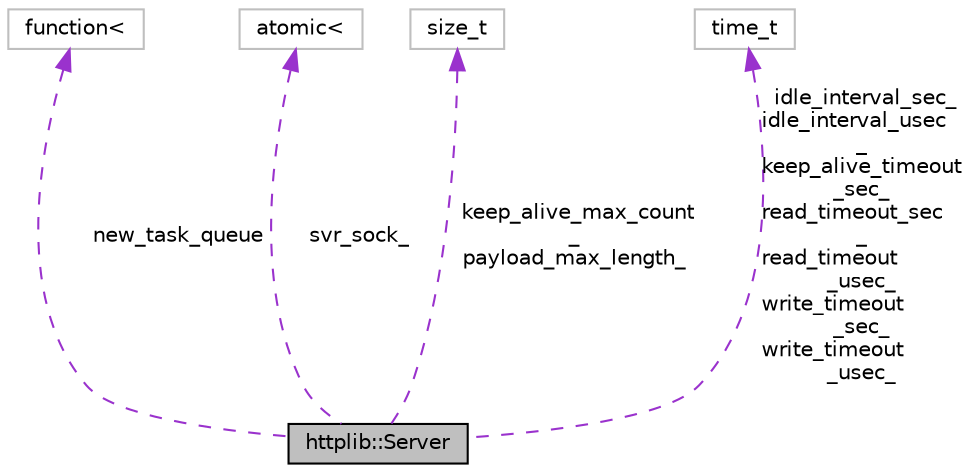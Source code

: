 digraph "httplib::Server"
{
 // INTERACTIVE_SVG=YES
 // LATEX_PDF_SIZE
  bgcolor="transparent";
  edge [fontname="Helvetica",fontsize="10",labelfontname="Helvetica",labelfontsize="10"];
  node [fontname="Helvetica",fontsize="10",shape=record];
  Node1 [label="httplib::Server",height=0.2,width=0.4,color="black", fillcolor="grey75", style="filled", fontcolor="black",tooltip=" "];
  Node2 -> Node1 [dir="back",color="darkorchid3",fontsize="10",style="dashed",label=" new_task_queue" ,fontname="Helvetica"];
  Node2 [label="function\<",height=0.2,width=0.4,color="grey75",tooltip=" "];
  Node3 -> Node1 [dir="back",color="darkorchid3",fontsize="10",style="dashed",label=" svr_sock_" ,fontname="Helvetica"];
  Node3 [label="atomic\<",height=0.2,width=0.4,color="grey75",tooltip=" "];
  Node4 -> Node1 [dir="back",color="darkorchid3",fontsize="10",style="dashed",label=" keep_alive_max_count\l_\npayload_max_length_" ,fontname="Helvetica"];
  Node4 [label="size_t",height=0.2,width=0.4,color="grey75",tooltip=" "];
  Node5 -> Node1 [dir="back",color="darkorchid3",fontsize="10",style="dashed",label=" idle_interval_sec_\nidle_interval_usec\l_\nkeep_alive_timeout\l_sec_\nread_timeout_sec\l_\nread_timeout\l_usec_\nwrite_timeout\l_sec_\nwrite_timeout\l_usec_" ,fontname="Helvetica"];
  Node5 [label="time_t",height=0.2,width=0.4,color="grey75",tooltip=" "];
}
